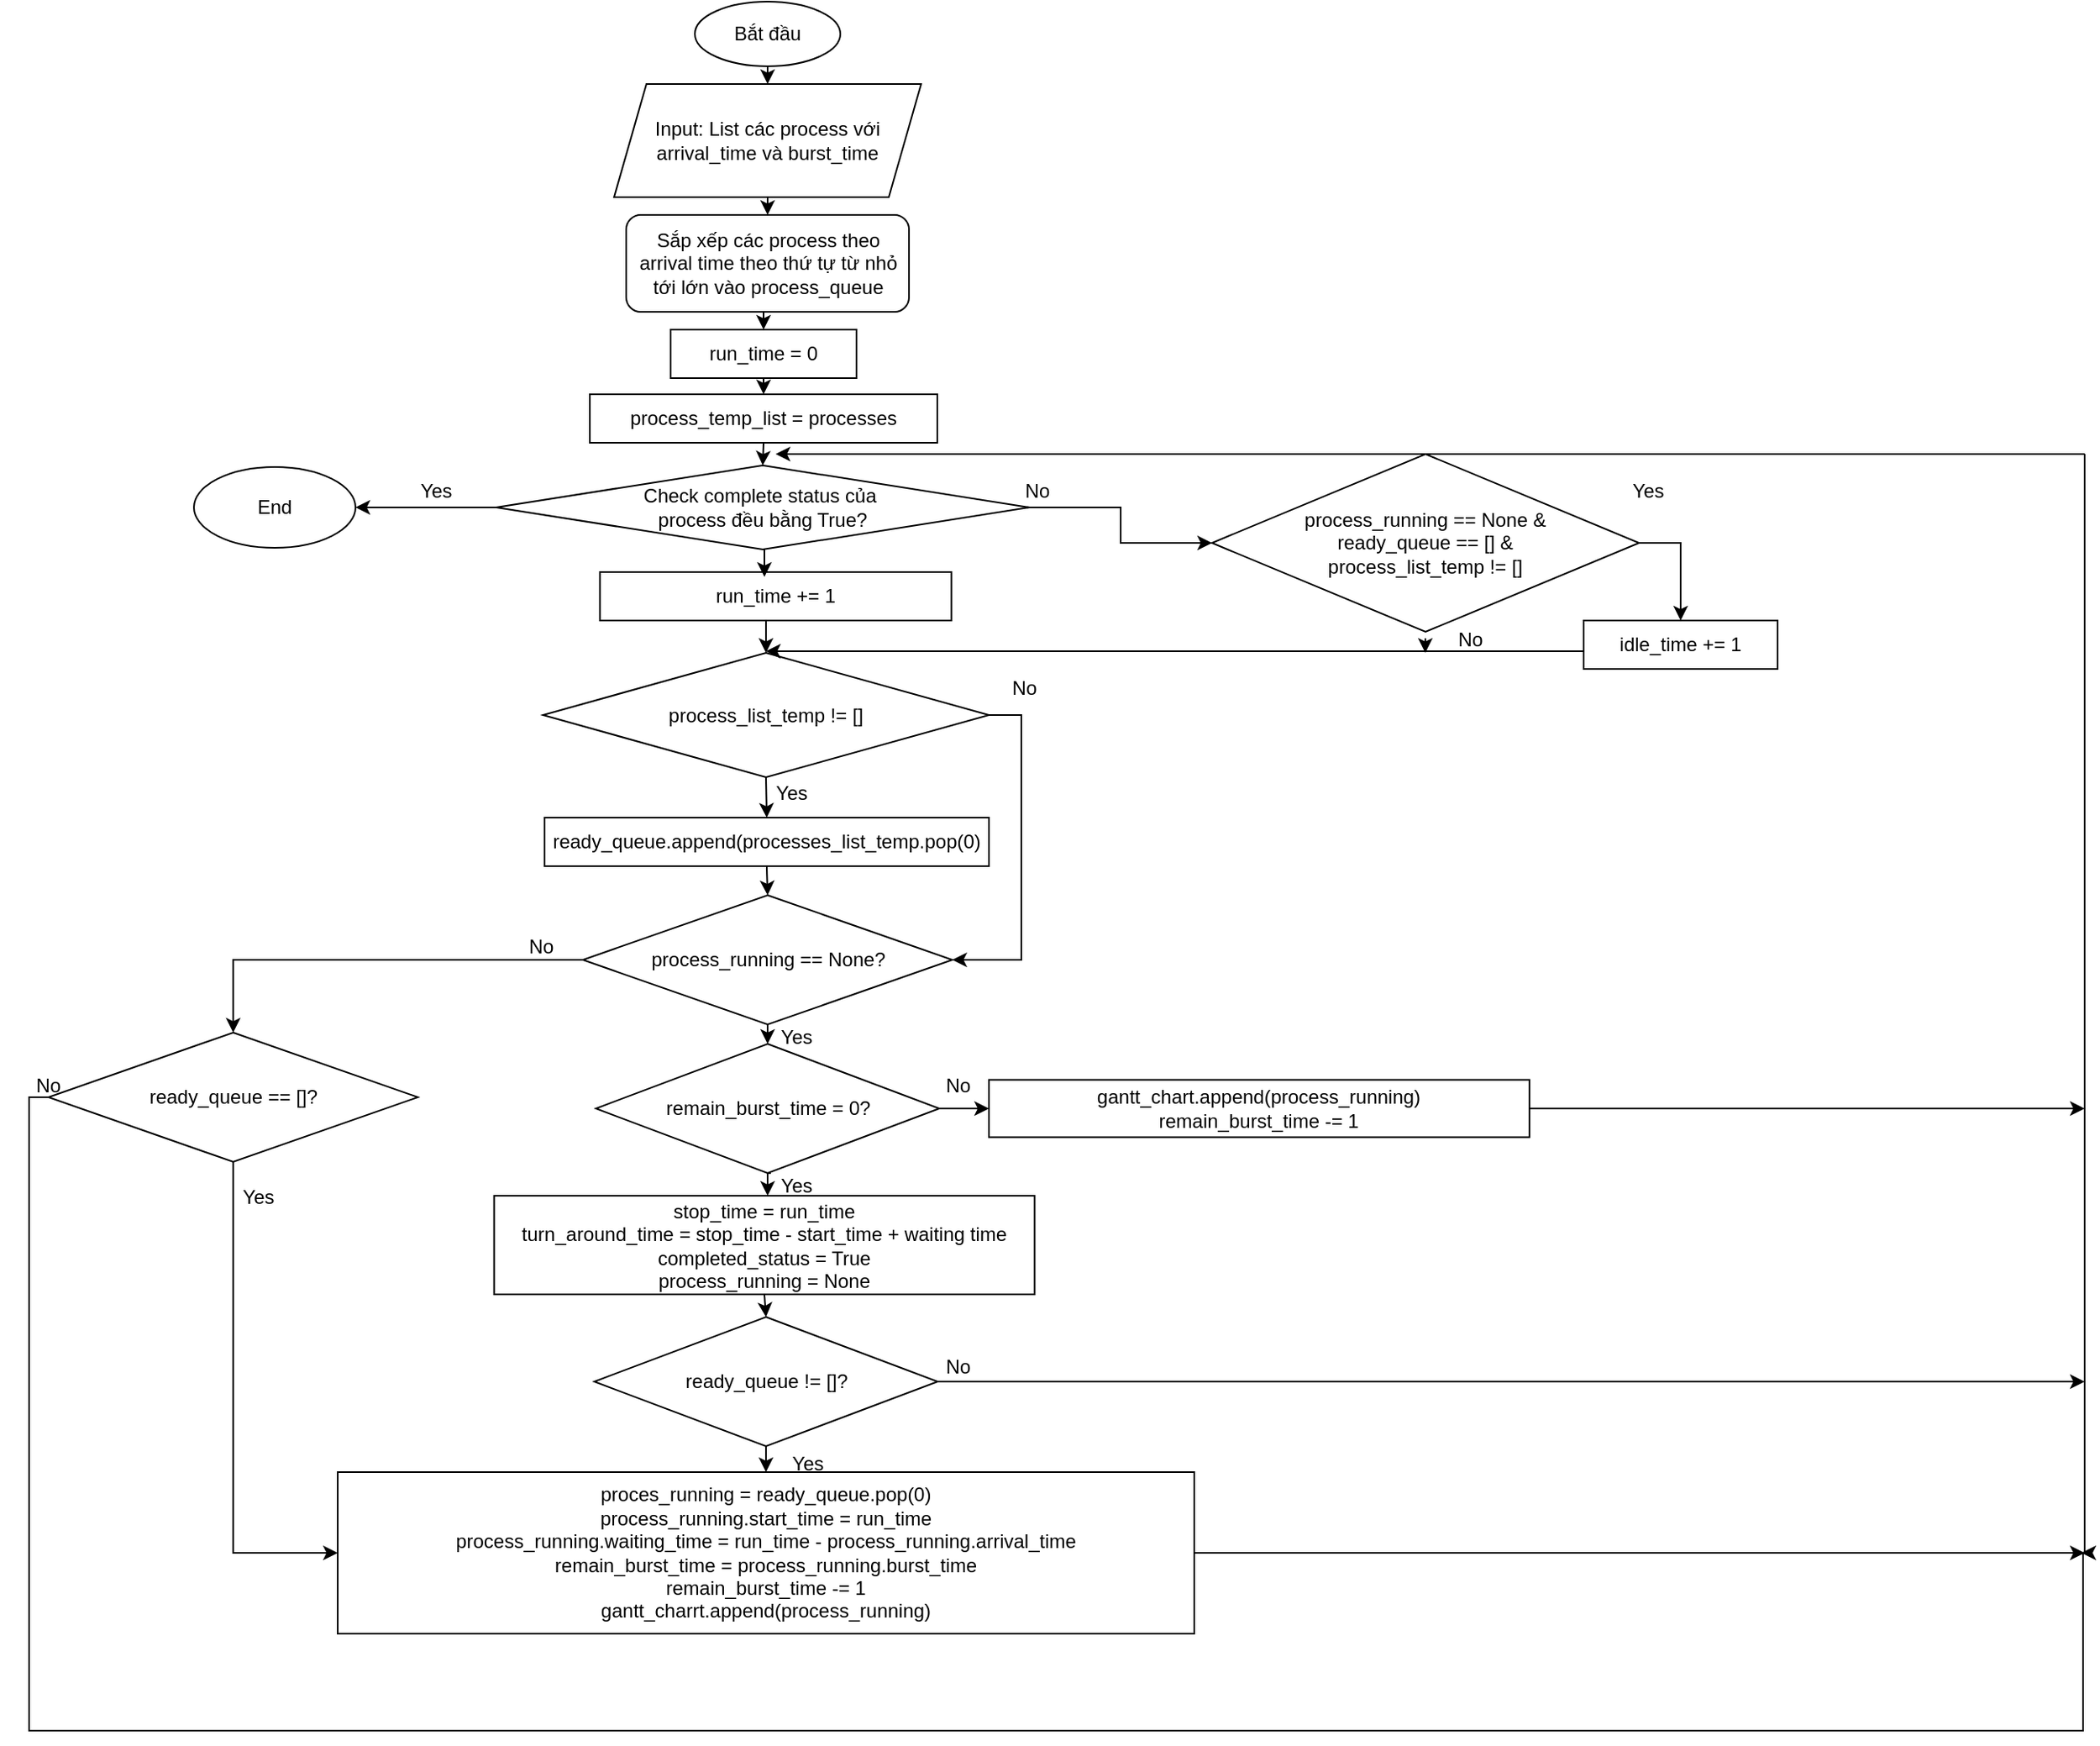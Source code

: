 <mxfile version="22.1.5" type="github">
  <diagram name="Page-1" id="d4vC3ypG-JMgksOrX72h">
    <mxGraphModel dx="2214" dy="829" grid="1" gridSize="10" guides="1" tooltips="1" connect="1" arrows="1" fold="1" page="1" pageScale="1" pageWidth="850" pageHeight="1100" math="0" shadow="0">
      <root>
        <mxCell id="0" />
        <mxCell id="1" parent="0" />
        <mxCell id="nxoZyWAHLM6JI2tXpM9c-11" value="End" style="ellipse;whiteSpace=wrap;html=1;rotation=0;" parent="1" vertex="1">
          <mxGeometry x="-710" y="288" width="100" height="50" as="geometry" />
        </mxCell>
        <mxCell id="9pGRIsKquE9DWzODcF20-19" style="edgeStyle=orthogonalEdgeStyle;rounded=0;orthogonalLoop=1;jettySize=auto;html=1;exitX=0.5;exitY=1;exitDx=0;exitDy=0;entryX=0.5;entryY=0;entryDx=0;entryDy=0;" edge="1" parent="1">
          <mxGeometry relative="1" as="geometry">
            <mxPoint x="-353" y="725" as="sourcePoint" />
            <mxPoint x="-354.995" y="739" as="targetPoint" />
          </mxGeometry>
        </mxCell>
        <mxCell id="9pGRIsKquE9DWzODcF20-24" style="edgeStyle=orthogonalEdgeStyle;rounded=0;orthogonalLoop=1;jettySize=auto;html=1;exitX=1;exitY=0.5;exitDx=0;exitDy=0;entryX=0;entryY=0.5;entryDx=0;entryDy=0;" edge="1" parent="1" source="nxoZyWAHLM6JI2tXpM9c-43" target="9pGRIsKquE9DWzODcF20-23">
          <mxGeometry relative="1" as="geometry" />
        </mxCell>
        <mxCell id="nxoZyWAHLM6JI2tXpM9c-43" value="remain_burst_time = 0?" style="rhombus;whiteSpace=wrap;html=1;" parent="1" vertex="1">
          <mxGeometry x="-461.25" y="645" width="212.5" height="80" as="geometry" />
        </mxCell>
        <mxCell id="9pGRIsKquE9DWzODcF20-21" style="edgeStyle=orthogonalEdgeStyle;rounded=0;orthogonalLoop=1;jettySize=auto;html=1;exitX=0.5;exitY=1;exitDx=0;exitDy=0;entryX=0.5;entryY=0;entryDx=0;entryDy=0;" edge="1" parent="1" source="nxoZyWAHLM6JI2tXpM9c-54" target="9pGRIsKquE9DWzODcF20-20">
          <mxGeometry relative="1" as="geometry" />
        </mxCell>
        <mxCell id="nxoZyWAHLM6JI2tXpM9c-54" value="&lt;div&gt;stop_time = run_time&lt;br&gt;turn_around_time = stop_time - start_time + waiting time&lt;br&gt;&lt;/div&gt;&lt;div&gt;completed_status = True&lt;/div&gt;&lt;div&gt;process_running = None&lt;br&gt;&lt;/div&gt;" style="rounded=0;whiteSpace=wrap;html=1;" parent="1" vertex="1">
          <mxGeometry x="-524.22" y="739" width="334.45" height="61" as="geometry" />
        </mxCell>
        <mxCell id="nxoZyWAHLM6JI2tXpM9c-94" value="&lt;div&gt;No&lt;/div&gt;" style="text;html=1;strokeColor=none;fillColor=none;align=center;verticalAlign=middle;whiteSpace=wrap;rounded=0;" parent="1" vertex="1">
          <mxGeometry x="-225.94" y="410" width="60" height="30" as="geometry" />
        </mxCell>
        <mxCell id="nxoZyWAHLM6JI2tXpM9c-126" style="edgeStyle=orthogonalEdgeStyle;rounded=0;orthogonalLoop=1;jettySize=auto;html=1;exitX=0.5;exitY=1;exitDx=0;exitDy=0;entryX=0.5;entryY=0;entryDx=0;entryDy=0;" parent="1" source="nxoZyWAHLM6JI2tXpM9c-110" target="nxoZyWAHLM6JI2tXpM9c-124" edge="1">
          <mxGeometry relative="1" as="geometry" />
        </mxCell>
        <mxCell id="9pGRIsKquE9DWzODcF20-12" style="edgeStyle=orthogonalEdgeStyle;rounded=0;orthogonalLoop=1;jettySize=auto;html=1;exitX=1;exitY=0.5;exitDx=0;exitDy=0;entryX=1;entryY=0.5;entryDx=0;entryDy=0;" edge="1" parent="1" source="nxoZyWAHLM6JI2tXpM9c-110" target="nxoZyWAHLM6JI2tXpM9c-140">
          <mxGeometry relative="1" as="geometry" />
        </mxCell>
        <mxCell id="nxoZyWAHLM6JI2tXpM9c-110" value="process_list_temp != []" style="rhombus;whiteSpace=wrap;html=1;" parent="1" vertex="1">
          <mxGeometry x="-493.98" y="403" width="275.96" height="77" as="geometry" />
        </mxCell>
        <mxCell id="nxoZyWAHLM6JI2tXpM9c-114" style="edgeStyle=orthogonalEdgeStyle;rounded=0;orthogonalLoop=1;jettySize=auto;html=1;exitX=0.5;exitY=1;exitDx=0;exitDy=0;entryX=0.5;entryY=0;entryDx=0;entryDy=0;" parent="1" source="nxoZyWAHLM6JI2tXpM9c-111" target="nxoZyWAHLM6JI2tXpM9c-113" edge="1">
          <mxGeometry relative="1" as="geometry" />
        </mxCell>
        <mxCell id="nxoZyWAHLM6JI2tXpM9c-111" value="Bắt đầu" style="ellipse;whiteSpace=wrap;html=1;" parent="1" vertex="1">
          <mxGeometry x="-400" width="90" height="40" as="geometry" />
        </mxCell>
        <mxCell id="nxoZyWAHLM6JI2tXpM9c-116" style="edgeStyle=orthogonalEdgeStyle;rounded=0;orthogonalLoop=1;jettySize=auto;html=1;exitX=0.5;exitY=1;exitDx=0;exitDy=0;entryX=0.5;entryY=0;entryDx=0;entryDy=0;" parent="1" source="nxoZyWAHLM6JI2tXpM9c-113" target="nxoZyWAHLM6JI2tXpM9c-115" edge="1">
          <mxGeometry relative="1" as="geometry" />
        </mxCell>
        <mxCell id="nxoZyWAHLM6JI2tXpM9c-113" value="Input: List các process với arrival_time và burst_time " style="shape=parallelogram;perimeter=parallelogramPerimeter;whiteSpace=wrap;html=1;fixedSize=1;" parent="1" vertex="1">
          <mxGeometry x="-450" y="51" width="190" height="70" as="geometry" />
        </mxCell>
        <mxCell id="nxoZyWAHLM6JI2tXpM9c-118" style="edgeStyle=orthogonalEdgeStyle;rounded=0;orthogonalLoop=1;jettySize=auto;html=1;exitX=0.5;exitY=1;exitDx=0;exitDy=0;entryX=0.5;entryY=0;entryDx=0;entryDy=0;" parent="1" source="nxoZyWAHLM6JI2tXpM9c-115" target="nxoZyWAHLM6JI2tXpM9c-117" edge="1">
          <mxGeometry relative="1" as="geometry" />
        </mxCell>
        <mxCell id="nxoZyWAHLM6JI2tXpM9c-115" value="Sắp xếp các process theo arrival time theo thứ tự từ nhỏ tới lớn vào process_queue" style="rounded=1;whiteSpace=wrap;html=1;" parent="1" vertex="1">
          <mxGeometry x="-442.5" y="132" width="175" height="60" as="geometry" />
        </mxCell>
        <mxCell id="nxoZyWAHLM6JI2tXpM9c-120" style="edgeStyle=orthogonalEdgeStyle;rounded=0;orthogonalLoop=1;jettySize=auto;html=1;exitX=0.5;exitY=1;exitDx=0;exitDy=0;entryX=0.5;entryY=0;entryDx=0;entryDy=0;" parent="1" source="nxoZyWAHLM6JI2tXpM9c-117" target="nxoZyWAHLM6JI2tXpM9c-119" edge="1">
          <mxGeometry relative="1" as="geometry" />
        </mxCell>
        <mxCell id="nxoZyWAHLM6JI2tXpM9c-117" value="run_time = 0" style="rounded=0;whiteSpace=wrap;html=1;" parent="1" vertex="1">
          <mxGeometry x="-414.99" y="203" width="115" height="30" as="geometry" />
        </mxCell>
        <mxCell id="nxoZyWAHLM6JI2tXpM9c-180" style="edgeStyle=orthogonalEdgeStyle;rounded=0;orthogonalLoop=1;jettySize=auto;html=1;exitX=0.5;exitY=1;exitDx=0;exitDy=0;entryX=0.5;entryY=0;entryDx=0;entryDy=0;" parent="1" source="nxoZyWAHLM6JI2tXpM9c-119" target="nxoZyWAHLM6JI2tXpM9c-179" edge="1">
          <mxGeometry relative="1" as="geometry" />
        </mxCell>
        <mxCell id="nxoZyWAHLM6JI2tXpM9c-119" value="process_temp_list = processes" style="rounded=0;whiteSpace=wrap;html=1;" parent="1" vertex="1">
          <mxGeometry x="-464.99" y="243" width="214.99" height="30" as="geometry" />
        </mxCell>
        <mxCell id="nxoZyWAHLM6JI2tXpM9c-123" style="edgeStyle=orthogonalEdgeStyle;rounded=0;orthogonalLoop=1;jettySize=auto;html=1;exitX=0.5;exitY=1;exitDx=0;exitDy=0;entryX=0.5;entryY=0;entryDx=0;entryDy=0;" parent="1" source="nxoZyWAHLM6JI2tXpM9c-121" target="nxoZyWAHLM6JI2tXpM9c-110" edge="1">
          <mxGeometry relative="1" as="geometry" />
        </mxCell>
        <mxCell id="nxoZyWAHLM6JI2tXpM9c-121" value="run_time += 1" style="rounded=0;whiteSpace=wrap;html=1;" parent="1" vertex="1">
          <mxGeometry x="-458.75" y="353" width="217.5" height="30" as="geometry" />
        </mxCell>
        <mxCell id="nxoZyWAHLM6JI2tXpM9c-157" style="edgeStyle=orthogonalEdgeStyle;rounded=0;orthogonalLoop=1;jettySize=auto;html=1;exitX=0.5;exitY=1;exitDx=0;exitDy=0;entryX=0.5;entryY=0;entryDx=0;entryDy=0;" parent="1" source="nxoZyWAHLM6JI2tXpM9c-124" target="nxoZyWAHLM6JI2tXpM9c-140" edge="1">
          <mxGeometry relative="1" as="geometry" />
        </mxCell>
        <mxCell id="nxoZyWAHLM6JI2tXpM9c-124" value="ready_queue.append(processes_list_temp.pop(0)" style="rounded=0;whiteSpace=wrap;html=1;" parent="1" vertex="1">
          <mxGeometry x="-493.02" y="505" width="275" height="30" as="geometry" />
        </mxCell>
        <mxCell id="nxoZyWAHLM6JI2tXpM9c-132" value="Yes" style="text;html=1;strokeColor=none;fillColor=none;align=center;verticalAlign=middle;whiteSpace=wrap;rounded=0;" parent="1" vertex="1">
          <mxGeometry x="-370" y="475" width="60" height="30" as="geometry" />
        </mxCell>
        <mxCell id="9pGRIsKquE9DWzODcF20-16" style="edgeStyle=orthogonalEdgeStyle;rounded=0;orthogonalLoop=1;jettySize=auto;html=1;exitX=0;exitY=0.5;exitDx=0;exitDy=0;entryX=0.5;entryY=0;entryDx=0;entryDy=0;" edge="1" parent="1" source="nxoZyWAHLM6JI2tXpM9c-140" target="9pGRIsKquE9DWzODcF20-14">
          <mxGeometry relative="1" as="geometry" />
        </mxCell>
        <mxCell id="9pGRIsKquE9DWzODcF20-18" style="edgeStyle=orthogonalEdgeStyle;rounded=0;orthogonalLoop=1;jettySize=auto;html=1;exitX=0.5;exitY=1;exitDx=0;exitDy=0;entryX=0.5;entryY=0;entryDx=0;entryDy=0;" edge="1" parent="1" source="nxoZyWAHLM6JI2tXpM9c-140" target="nxoZyWAHLM6JI2tXpM9c-43">
          <mxGeometry relative="1" as="geometry" />
        </mxCell>
        <mxCell id="nxoZyWAHLM6JI2tXpM9c-140" value="process_running == None?" style="rhombus;whiteSpace=wrap;html=1;" parent="1" vertex="1">
          <mxGeometry x="-469.3" y="553" width="228.61" height="80" as="geometry" />
        </mxCell>
        <mxCell id="nxoZyWAHLM6JI2tXpM9c-144" value="Yes" style="text;html=1;strokeColor=none;fillColor=none;align=center;verticalAlign=middle;whiteSpace=wrap;rounded=0;" parent="1" vertex="1">
          <mxGeometry x="-366.99" y="626" width="60" height="30" as="geometry" />
        </mxCell>
        <mxCell id="nxoZyWAHLM6JI2tXpM9c-184" style="edgeStyle=orthogonalEdgeStyle;rounded=0;orthogonalLoop=1;jettySize=auto;html=1;exitX=0;exitY=0.5;exitDx=0;exitDy=0;entryX=1;entryY=0.5;entryDx=0;entryDy=0;" parent="1" source="nxoZyWAHLM6JI2tXpM9c-179" target="nxoZyWAHLM6JI2tXpM9c-11" edge="1">
          <mxGeometry relative="1" as="geometry" />
        </mxCell>
        <mxCell id="nxoZyWAHLM6JI2tXpM9c-189" style="edgeStyle=orthogonalEdgeStyle;rounded=0;orthogonalLoop=1;jettySize=auto;html=1;exitX=1;exitY=0.5;exitDx=0;exitDy=0;entryX=0;entryY=0.5;entryDx=0;entryDy=0;" parent="1" source="nxoZyWAHLM6JI2tXpM9c-179" target="nxoZyWAHLM6JI2tXpM9c-188" edge="1">
          <mxGeometry relative="1" as="geometry" />
        </mxCell>
        <mxCell id="nxoZyWAHLM6JI2tXpM9c-179" value="&lt;div&gt;Check complete status của&amp;nbsp;&lt;/div&gt;&lt;div&gt;process đều bằng True?&lt;/div&gt;" style="rhombus;whiteSpace=wrap;html=1;" parent="1" vertex="1">
          <mxGeometry x="-523" y="287" width="330" height="52" as="geometry" />
        </mxCell>
        <mxCell id="nxoZyWAHLM6JI2tXpM9c-186" value="&lt;div&gt;No&lt;/div&gt;" style="text;html=1;strokeColor=none;fillColor=none;align=center;verticalAlign=middle;whiteSpace=wrap;rounded=0;" parent="1" vertex="1">
          <mxGeometry x="-218.02" y="288" width="60" height="30" as="geometry" />
        </mxCell>
        <mxCell id="nxoZyWAHLM6JI2tXpM9c-187" value="Yes" style="text;html=1;strokeColor=none;fillColor=none;align=center;verticalAlign=middle;whiteSpace=wrap;rounded=0;" parent="1" vertex="1">
          <mxGeometry x="-590" y="288" width="60" height="30" as="geometry" />
        </mxCell>
        <mxCell id="9pGRIsKquE9DWzODcF20-6" style="edgeStyle=orthogonalEdgeStyle;rounded=0;orthogonalLoop=1;jettySize=auto;html=1;exitX=1;exitY=0.5;exitDx=0;exitDy=0;entryX=0.5;entryY=0;entryDx=0;entryDy=0;" edge="1" parent="1" source="nxoZyWAHLM6JI2tXpM9c-188" target="9pGRIsKquE9DWzODcF20-5">
          <mxGeometry relative="1" as="geometry" />
        </mxCell>
        <mxCell id="9pGRIsKquE9DWzODcF20-10" style="edgeStyle=orthogonalEdgeStyle;rounded=0;orthogonalLoop=1;jettySize=auto;html=1;exitX=0.5;exitY=1;exitDx=0;exitDy=0;" edge="1" parent="1">
          <mxGeometry relative="1" as="geometry">
            <mxPoint x="52" y="403" as="targetPoint" />
            <mxPoint x="52" y="394" as="sourcePoint" />
            <Array as="points">
              <mxPoint x="52" y="403" />
            </Array>
          </mxGeometry>
        </mxCell>
        <mxCell id="nxoZyWAHLM6JI2tXpM9c-188" value="&lt;div&gt;process_running == None &amp;amp;&lt;/div&gt;&lt;div&gt;ready_queue == [] &amp;amp;&lt;/div&gt;&lt;div&gt;process_list_temp != []&lt;br&gt;&lt;/div&gt;" style="rhombus;whiteSpace=wrap;html=1;" parent="1" vertex="1">
          <mxGeometry x="-80" y="280" width="264.28" height="110" as="geometry" />
        </mxCell>
        <mxCell id="nxoZyWAHLM6JI2tXpM9c-193" value="Yes" style="text;html=1;strokeColor=none;fillColor=none;align=center;verticalAlign=middle;whiteSpace=wrap;rounded=0;" parent="1" vertex="1">
          <mxGeometry x="160" y="288" width="60" height="30" as="geometry" />
        </mxCell>
        <mxCell id="9pGRIsKquE9DWzODcF20-1" style="edgeStyle=orthogonalEdgeStyle;rounded=0;orthogonalLoop=1;jettySize=auto;html=1;exitX=0.5;exitY=1;exitDx=0;exitDy=0;entryX=0.468;entryY=0.1;entryDx=0;entryDy=0;entryPerimeter=0;" edge="1" parent="1" source="nxoZyWAHLM6JI2tXpM9c-179" target="nxoZyWAHLM6JI2tXpM9c-121">
          <mxGeometry relative="1" as="geometry" />
        </mxCell>
        <mxCell id="9pGRIsKquE9DWzODcF20-9" style="edgeStyle=orthogonalEdgeStyle;rounded=0;orthogonalLoop=1;jettySize=auto;html=1;exitX=0;exitY=0.5;exitDx=0;exitDy=0;" edge="1" parent="1">
          <mxGeometry relative="1" as="geometry">
            <mxPoint x="-356" y="402" as="targetPoint" />
            <mxPoint x="154" y="402" as="sourcePoint" />
          </mxGeometry>
        </mxCell>
        <mxCell id="9pGRIsKquE9DWzODcF20-5" value="idle_time += 1" style="whiteSpace=wrap;html=1;" vertex="1" parent="1">
          <mxGeometry x="150" y="383" width="120" height="30" as="geometry" />
        </mxCell>
        <mxCell id="9pGRIsKquE9DWzODcF20-11" value="&lt;div&gt;No&lt;/div&gt;" style="text;html=1;strokeColor=none;fillColor=none;align=center;verticalAlign=middle;whiteSpace=wrap;rounded=0;" vertex="1" parent="1">
          <mxGeometry x="50" y="380" width="60" height="30" as="geometry" />
        </mxCell>
        <mxCell id="9pGRIsKquE9DWzODcF20-13" value="&lt;div&gt;No&lt;/div&gt;" style="text;html=1;strokeColor=none;fillColor=none;align=center;verticalAlign=middle;whiteSpace=wrap;rounded=0;" vertex="1" parent="1">
          <mxGeometry x="-524.99" y="570" width="60" height="30" as="geometry" />
        </mxCell>
        <mxCell id="9pGRIsKquE9DWzODcF20-27" style="edgeStyle=orthogonalEdgeStyle;rounded=0;orthogonalLoop=1;jettySize=auto;html=1;exitX=0.5;exitY=1;exitDx=0;exitDy=0;entryX=0;entryY=0.5;entryDx=0;entryDy=0;" edge="1" parent="1" source="9pGRIsKquE9DWzODcF20-14" target="9pGRIsKquE9DWzODcF20-17">
          <mxGeometry relative="1" as="geometry" />
        </mxCell>
        <mxCell id="9pGRIsKquE9DWzODcF20-35" style="edgeStyle=orthogonalEdgeStyle;rounded=0;orthogonalLoop=1;jettySize=auto;html=1;exitX=0;exitY=0.5;exitDx=0;exitDy=0;" edge="1" parent="1">
          <mxGeometry relative="1" as="geometry">
            <mxPoint x="458" y="960" as="targetPoint" />
            <mxPoint x="-792" y="678" as="sourcePoint" />
            <Array as="points">
              <mxPoint x="-812" y="678" />
              <mxPoint x="-812" y="1070" />
              <mxPoint x="459" y="1070" />
            </Array>
          </mxGeometry>
        </mxCell>
        <mxCell id="9pGRIsKquE9DWzODcF20-14" value="ready_queue == []?" style="rhombus;whiteSpace=wrap;html=1;" vertex="1" parent="1">
          <mxGeometry x="-800" y="638" width="228.61" height="80" as="geometry" />
        </mxCell>
        <mxCell id="9pGRIsKquE9DWzODcF20-33" style="edgeStyle=orthogonalEdgeStyle;rounded=0;orthogonalLoop=1;jettySize=auto;html=1;exitX=1;exitY=0.5;exitDx=0;exitDy=0;" edge="1" parent="1" source="9pGRIsKquE9DWzODcF20-17">
          <mxGeometry relative="1" as="geometry">
            <mxPoint x="460" y="960" as="targetPoint" />
          </mxGeometry>
        </mxCell>
        <mxCell id="9pGRIsKquE9DWzODcF20-17" value="&lt;div&gt;proces_running = ready_queue.pop(0)&lt;/div&gt;&lt;div&gt;process_running.start_time = run_time&lt;/div&gt;&lt;div&gt;process_running.waiting_time = run_time - process_running.arrival_time&lt;br&gt;&lt;/div&gt;&lt;div&gt;remain_burst_time = process_running.burst_time&lt;/div&gt;&lt;div&gt;remain_burst_time -= 1&lt;/div&gt;&lt;div&gt;gantt_charrt.append(process_running)&lt;br&gt;&lt;/div&gt;" style="rounded=0;whiteSpace=wrap;html=1;" vertex="1" parent="1">
          <mxGeometry x="-621" y="910" width="530" height="100" as="geometry" />
        </mxCell>
        <mxCell id="9pGRIsKquE9DWzODcF20-22" style="edgeStyle=orthogonalEdgeStyle;rounded=0;orthogonalLoop=1;jettySize=auto;html=1;exitX=0.5;exitY=1;exitDx=0;exitDy=0;entryX=0.5;entryY=0;entryDx=0;entryDy=0;" edge="1" parent="1" source="9pGRIsKquE9DWzODcF20-20" target="9pGRIsKquE9DWzODcF20-17">
          <mxGeometry relative="1" as="geometry" />
        </mxCell>
        <mxCell id="9pGRIsKquE9DWzODcF20-39" style="edgeStyle=orthogonalEdgeStyle;rounded=0;orthogonalLoop=1;jettySize=auto;html=1;exitX=1;exitY=0.5;exitDx=0;exitDy=0;" edge="1" parent="1" source="9pGRIsKquE9DWzODcF20-20">
          <mxGeometry relative="1" as="geometry">
            <mxPoint x="460" y="854" as="targetPoint" />
          </mxGeometry>
        </mxCell>
        <mxCell id="9pGRIsKquE9DWzODcF20-20" value="ready_queue != []?" style="rhombus;whiteSpace=wrap;html=1;" vertex="1" parent="1">
          <mxGeometry x="-462.25" y="814" width="212.5" height="80" as="geometry" />
        </mxCell>
        <mxCell id="9pGRIsKquE9DWzODcF20-38" style="edgeStyle=orthogonalEdgeStyle;rounded=0;orthogonalLoop=1;jettySize=auto;html=1;exitX=1;exitY=0.5;exitDx=0;exitDy=0;" edge="1" parent="1" source="9pGRIsKquE9DWzODcF20-23">
          <mxGeometry relative="1" as="geometry">
            <mxPoint x="460" y="685" as="targetPoint" />
          </mxGeometry>
        </mxCell>
        <mxCell id="9pGRIsKquE9DWzODcF20-23" value="&lt;div&gt;gantt_chart.append(process_running)&lt;/div&gt;&lt;div&gt;remain_burst_time -= 1&lt;br&gt;&lt;/div&gt;" style="rounded=0;whiteSpace=wrap;html=1;" vertex="1" parent="1">
          <mxGeometry x="-218.02" y="667.25" width="334.45" height="35.5" as="geometry" />
        </mxCell>
        <mxCell id="9pGRIsKquE9DWzODcF20-25" value="Yes" style="text;html=1;strokeColor=none;fillColor=none;align=center;verticalAlign=middle;whiteSpace=wrap;rounded=0;" vertex="1" parent="1">
          <mxGeometry x="-366.99" y="718" width="60" height="30" as="geometry" />
        </mxCell>
        <mxCell id="9pGRIsKquE9DWzODcF20-26" value="&lt;div&gt;No&lt;/div&gt;" style="text;html=1;strokeColor=none;fillColor=none;align=center;verticalAlign=middle;whiteSpace=wrap;rounded=0;" vertex="1" parent="1">
          <mxGeometry x="-267.5" y="656" width="60" height="30" as="geometry" />
        </mxCell>
        <mxCell id="9pGRIsKquE9DWzODcF20-28" value="Yes" style="text;html=1;strokeColor=none;fillColor=none;align=center;verticalAlign=middle;whiteSpace=wrap;rounded=0;" vertex="1" parent="1">
          <mxGeometry x="-700" y="725" width="60" height="30" as="geometry" />
        </mxCell>
        <mxCell id="9pGRIsKquE9DWzODcF20-32" value="" style="endArrow=none;html=1;rounded=0;" edge="1" parent="1">
          <mxGeometry width="50" height="50" relative="1" as="geometry">
            <mxPoint x="460" y="960" as="sourcePoint" />
            <mxPoint x="460" y="280" as="targetPoint" />
          </mxGeometry>
        </mxCell>
        <mxCell id="9pGRIsKquE9DWzODcF20-36" value="&lt;div&gt;No&lt;/div&gt;" style="text;html=1;strokeColor=none;fillColor=none;align=center;verticalAlign=middle;whiteSpace=wrap;rounded=0;" vertex="1" parent="1">
          <mxGeometry x="-830" y="656" width="60" height="30" as="geometry" />
        </mxCell>
        <mxCell id="9pGRIsKquE9DWzODcF20-37" value="" style="endArrow=classic;html=1;rounded=0;" edge="1" parent="1">
          <mxGeometry width="50" height="50" relative="1" as="geometry">
            <mxPoint x="460" y="280" as="sourcePoint" />
            <mxPoint x="-350" y="280" as="targetPoint" />
          </mxGeometry>
        </mxCell>
        <mxCell id="9pGRIsKquE9DWzODcF20-40" value="&lt;div&gt;No&lt;/div&gt;" style="text;html=1;strokeColor=none;fillColor=none;align=center;verticalAlign=middle;whiteSpace=wrap;rounded=0;" vertex="1" parent="1">
          <mxGeometry x="-267.5" y="830" width="60" height="30" as="geometry" />
        </mxCell>
        <mxCell id="9pGRIsKquE9DWzODcF20-41" value="Yes" style="text;html=1;strokeColor=none;fillColor=none;align=center;verticalAlign=middle;whiteSpace=wrap;rounded=0;" vertex="1" parent="1">
          <mxGeometry x="-359.99" y="890" width="60" height="30" as="geometry" />
        </mxCell>
      </root>
    </mxGraphModel>
  </diagram>
</mxfile>
